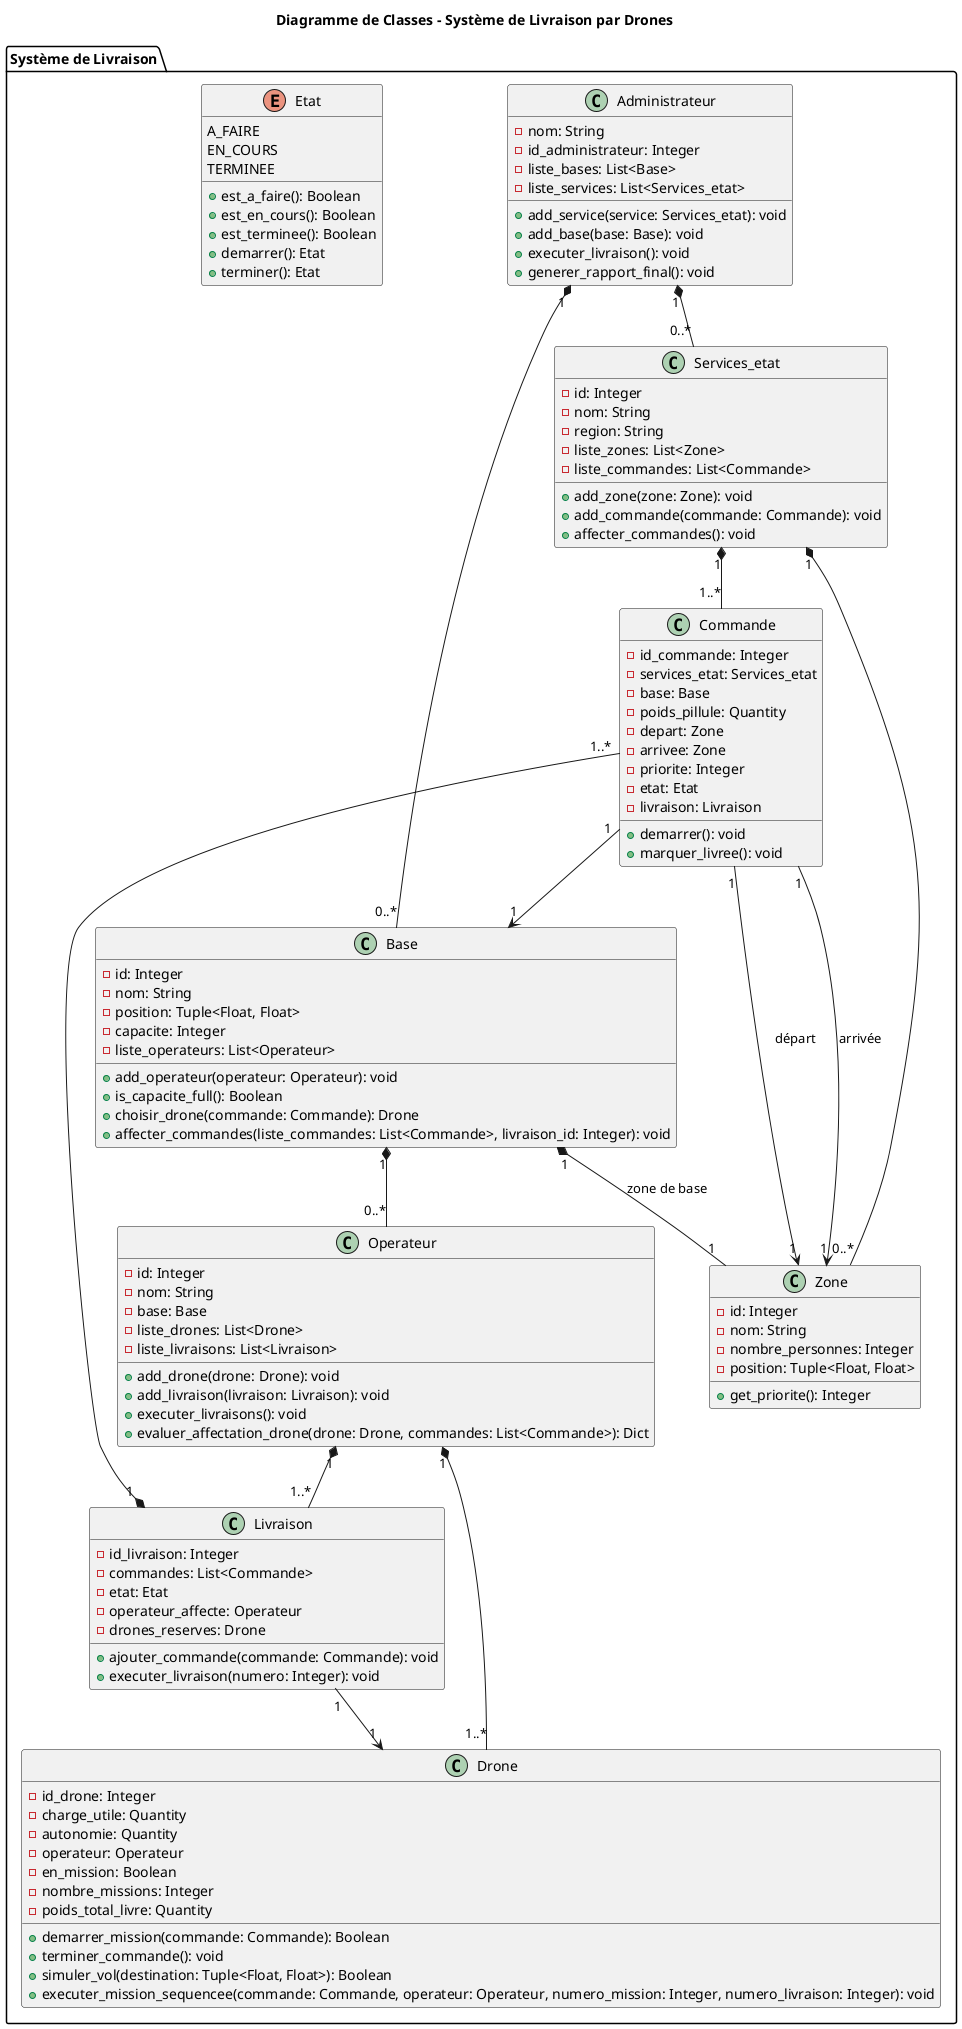 @startuml class_diagram
title Diagramme de Classes - Système de Livraison par Drones

package "Système de Livraison" {
  class Administrateur {
    - nom: String
    - id_administrateur: Integer
    - liste_bases: List<Base>
    - liste_services: List<Services_etat>
    + add_service(service: Services_etat): void
    + add_base(base: Base): void
    + executer_livraison(): void
    + generer_rapport_final(): void
  }

  class Services_etat {
    - id: Integer
    - nom: String
    - region: String
    - liste_zones: List<Zone>
    - liste_commandes: List<Commande>
    + add_zone(zone: Zone): void
    + add_commande(commande: Commande): void
    + affecter_commandes(): void
  }

  class Base {
    - id: Integer
    - nom: String
    - position: Tuple<Float, Float>
    - capacite: Integer
    - liste_operateurs: List<Operateur>
    + add_operateur(operateur: Operateur): void
    + is_capacite_full(): Boolean
    + choisir_drone(commande: Commande): Drone
    + affecter_commandes(liste_commandes: List<Commande>, livraison_id: Integer): void
  }

  class Operateur {
    - id: Integer
    - nom: String
    - base: Base
    - liste_drones: List<Drone>
    - liste_livraisons: List<Livraison>
    + add_drone(drone: Drone): void
    + add_livraison(livraison: Livraison): void
    + executer_livraisons(): void
    + evaluer_affectation_drone(drone: Drone, commandes: List<Commande>): Dict
  }

  class Drone {
    - id_drone: Integer
    - charge_utile: Quantity
    - autonomie: Quantity
    - operateur: Operateur
    - en_mission: Boolean
    - nombre_missions: Integer
    - poids_total_livre: Quantity
    + demarrer_mission(commande: Commande): Boolean
    + terminer_commande(): void
    + simuler_vol(destination: Tuple<Float, Float>): Boolean
    + executer_mission_sequencee(commande: Commande, operateur: Operateur, numero_mission: Integer, numero_livraison: Integer): void
  }

  class Commande {
    - id_commande: Integer
    - services_etat: Services_etat
    - base: Base
    - poids_pillule: Quantity
    - depart: Zone
    - arrivee: Zone
    - priorite: Integer
    - etat: Etat
    - livraison: Livraison
    + demarrer(): void
    + marquer_livree(): void
  }

  class Livraison {
    - id_livraison: Integer
    - commandes: List<Commande>
    - etat: Etat
    - operateur_affecte: Operateur
    - drones_reserves: Drone
    + ajouter_commande(commande: Commande): void
    + executer_livraison(numero: Integer): void
  }

  class Zone {
    - id: Integer
    - nom: String
    - nombre_personnes: Integer
    - position: Tuple<Float, Float>
    + get_priorite(): Integer
  }

  enum Etat {
    A_FAIRE
    EN_COURS
    TERMINEE
    + est_a_faire(): Boolean
    + est_en_cours(): Boolean
    + est_terminee(): Boolean
    + demarrer(): Etat
    + terminer(): Etat
  }
}

' Relations
Administrateur "1" *-- "0..*" Services_etat
Administrateur "1" *-- "0..*" Base

Services_etat "1" *-- "0..*" Zone
Services_etat "1" *-- "1..*" Commande

Base "1" *-- "0..*" Operateur
Base "1" *-- "1" Zone : zone de base

Operateur "1" *-- "1..*" Drone
Operateur "1" *-- "1..*" Livraison

Livraison "1" *-- "1..*" Commande
Livraison "1" --> "1" Drone


Commande "1" --> "1" Base
Commande "1" --> "1" Zone : départ
Commande "1" --> "1" Zone : arrivée




@enduml